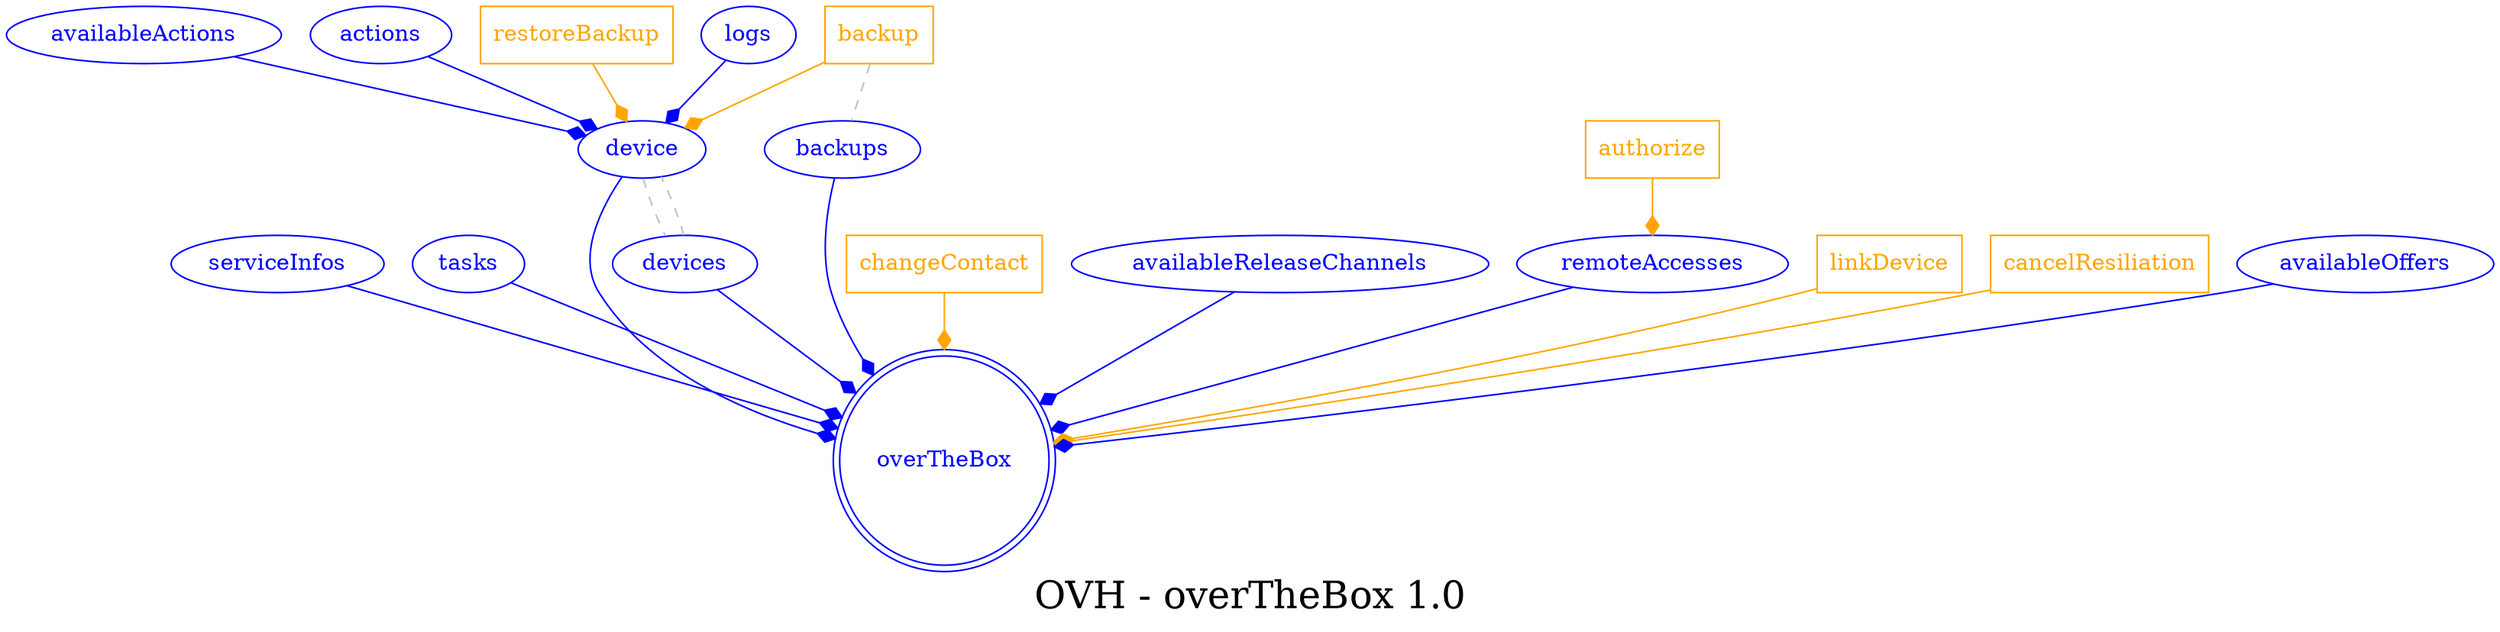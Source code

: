 digraph LexiconGraph {
graph[label="OVH - overTheBox 1.0", fontsize=24]
splines=true
"overTheBox" [color=blue, fontcolor=blue, shape=doublecircle]
"serviceInfos" -> "overTheBox" [color=blue, fontcolor=blue, arrowhead=diamond, arrowtail=none]
"serviceInfos" [color=blue, fontcolor=blue, shape=ellipse]
"tasks" -> "overTheBox" [color=blue, fontcolor=blue, arrowhead=diamond, arrowtail=none]
"tasks" [color=blue, fontcolor=blue, shape=ellipse]
"device" -> "overTheBox" [color=blue, fontcolor=blue, arrowhead=diamond, arrowtail=none]
"device" [color=blue, fontcolor=blue, shape=ellipse]
"devices" -> "device" [color=grey, fontcolor=grey, arrowhead=none, arrowtail=none, style=dashed]
"availableActions" -> "device" [color=blue, fontcolor=blue, arrowhead=diamond, arrowtail=none]
"availableActions" [color=blue, fontcolor=blue, shape=ellipse]
"actions" -> "device" [color=blue, fontcolor=blue, arrowhead=diamond, arrowtail=none]
"actions" [color=blue, fontcolor=blue, shape=ellipse]
"restoreBackup" [color=orange, fontcolor=orange, shape=box]
"restoreBackup" -> "device" [color=orange, fontcolor=orange, arrowhead=diamond, arrowtail=none]
"logs" -> "device" [color=blue, fontcolor=blue, arrowhead=diamond, arrowtail=none]
"logs" [color=blue, fontcolor=blue, shape=ellipse]
"backup" [color=orange, fontcolor=orange, shape=box]
"backup" -> "device" [color=orange, fontcolor=orange, arrowhead=diamond, arrowtail=none]
"changeContact" [color=orange, fontcolor=orange, shape=box]
"changeContact" -> "overTheBox" [color=orange, fontcolor=orange, arrowhead=diamond, arrowtail=none]
"availableReleaseChannels" -> "overTheBox" [color=blue, fontcolor=blue, arrowhead=diamond, arrowtail=none]
"availableReleaseChannels" [color=blue, fontcolor=blue, shape=ellipse]
"remoteAccesses" -> "overTheBox" [color=blue, fontcolor=blue, arrowhead=diamond, arrowtail=none]
"remoteAccesses" [color=blue, fontcolor=blue, shape=ellipse]
"authorize" [color=orange, fontcolor=orange, shape=box]
"authorize" -> "remoteAccesses" [color=orange, fontcolor=orange, arrowhead=diamond, arrowtail=none]
"backups" -> "overTheBox" [color=blue, fontcolor=blue, arrowhead=diamond, arrowtail=none]
"backups" [color=blue, fontcolor=blue, shape=ellipse]
"backup" -> "backups" [color=grey, fontcolor=grey, arrowhead=none, arrowtail=none, style=dashed]
"linkDevice" [color=orange, fontcolor=orange, shape=box]
"linkDevice" -> "overTheBox" [color=orange, fontcolor=orange, arrowhead=diamond, arrowtail=none]
"cancelResiliation" [color=orange, fontcolor=orange, shape=box]
"cancelResiliation" -> "overTheBox" [color=orange, fontcolor=orange, arrowhead=diamond, arrowtail=none]
"availableOffers" -> "overTheBox" [color=blue, fontcolor=blue, arrowhead=diamond, arrowtail=none]
"availableOffers" [color=blue, fontcolor=blue, shape=ellipse]
"devices" -> "overTheBox" [color=blue, fontcolor=blue, arrowhead=diamond, arrowtail=none]
"devices" [color=blue, fontcolor=blue, shape=ellipse]
"device" -> "devices" [color=grey, fontcolor=grey, arrowhead=none, arrowtail=none, style=dashed]
}
